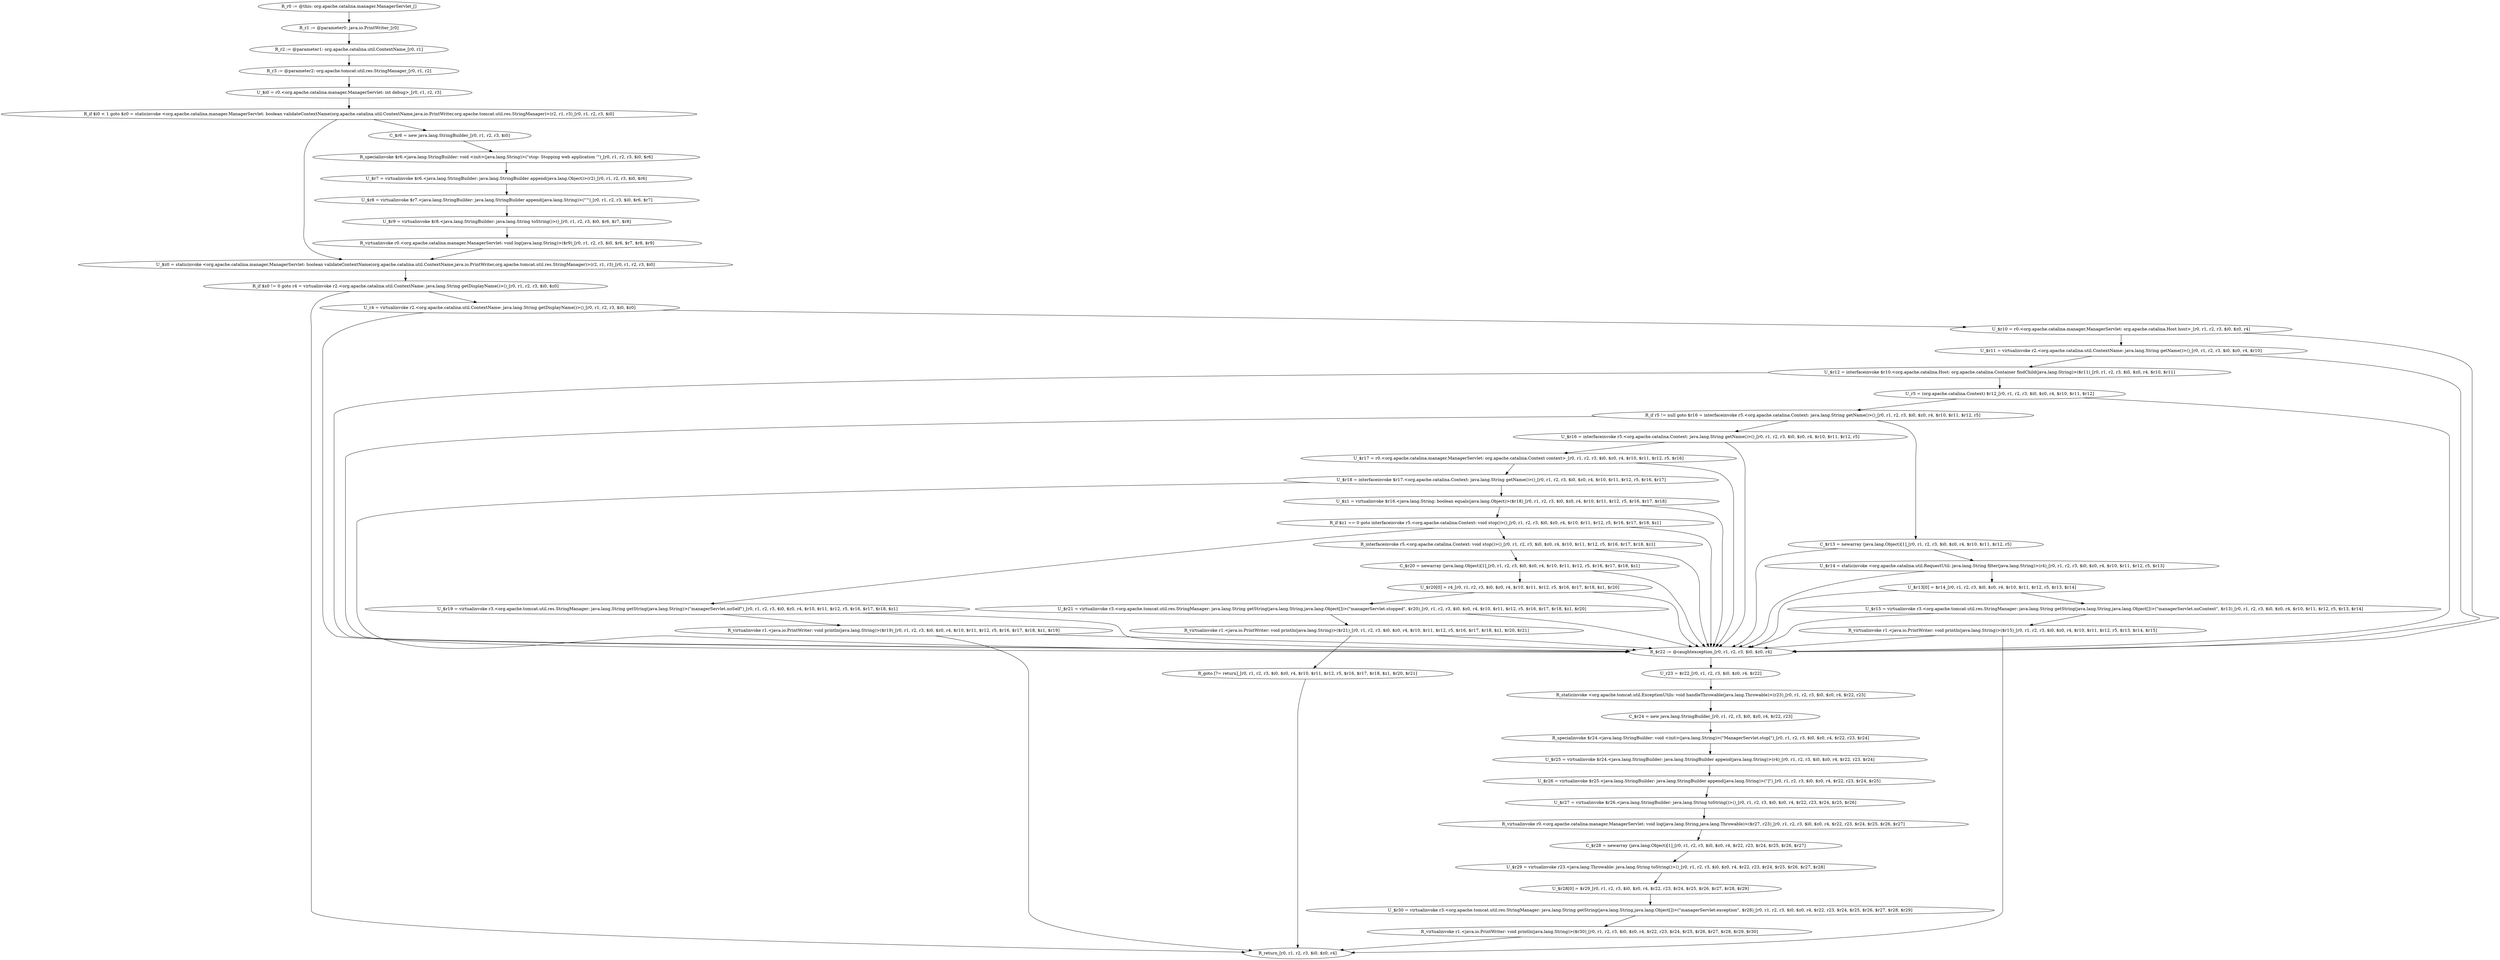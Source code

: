 digraph "Control_Flow_Graph" {
    "R_r0 := @this: org.apache.catalina.manager.ManagerServlet_[]"
    "R_r1 := @parameter0: java.io.PrintWriter_[r0]"
    "R_r0 := @this: org.apache.catalina.manager.ManagerServlet_[]"->"R_r1 := @parameter0: java.io.PrintWriter_[r0]";
    "R_r2 := @parameter1: org.apache.catalina.util.ContextName_[r0, r1]"
    "R_r1 := @parameter0: java.io.PrintWriter_[r0]"->"R_r2 := @parameter1: org.apache.catalina.util.ContextName_[r0, r1]";
    "R_r3 := @parameter2: org.apache.tomcat.util.res.StringManager_[r0, r1, r2]"
    "R_r2 := @parameter1: org.apache.catalina.util.ContextName_[r0, r1]"->"R_r3 := @parameter2: org.apache.tomcat.util.res.StringManager_[r0, r1, r2]";
    "U_$i0 = r0.<org.apache.catalina.manager.ManagerServlet: int debug>_[r0, r1, r2, r3]"
    "R_r3 := @parameter2: org.apache.tomcat.util.res.StringManager_[r0, r1, r2]"->"U_$i0 = r0.<org.apache.catalina.manager.ManagerServlet: int debug>_[r0, r1, r2, r3]";
    "R_if $i0 < 1 goto $z0 = staticinvoke <org.apache.catalina.manager.ManagerServlet: boolean validateContextName(org.apache.catalina.util.ContextName,java.io.PrintWriter,org.apache.tomcat.util.res.StringManager)>(r2, r1, r3)_[r0, r1, r2, r3, $i0]"
    "U_$i0 = r0.<org.apache.catalina.manager.ManagerServlet: int debug>_[r0, r1, r2, r3]"->"R_if $i0 < 1 goto $z0 = staticinvoke <org.apache.catalina.manager.ManagerServlet: boolean validateContextName(org.apache.catalina.util.ContextName,java.io.PrintWriter,org.apache.tomcat.util.res.StringManager)>(r2, r1, r3)_[r0, r1, r2, r3, $i0]";
    "C_$r6 = new java.lang.StringBuilder_[r0, r1, r2, r3, $i0]"
    "R_if $i0 < 1 goto $z0 = staticinvoke <org.apache.catalina.manager.ManagerServlet: boolean validateContextName(org.apache.catalina.util.ContextName,java.io.PrintWriter,org.apache.tomcat.util.res.StringManager)>(r2, r1, r3)_[r0, r1, r2, r3, $i0]"->"C_$r6 = new java.lang.StringBuilder_[r0, r1, r2, r3, $i0]";
    "U_$z0 = staticinvoke <org.apache.catalina.manager.ManagerServlet: boolean validateContextName(org.apache.catalina.util.ContextName,java.io.PrintWriter,org.apache.tomcat.util.res.StringManager)>(r2, r1, r3)_[r0, r1, r2, r3, $i0]"
    "R_if $i0 < 1 goto $z0 = staticinvoke <org.apache.catalina.manager.ManagerServlet: boolean validateContextName(org.apache.catalina.util.ContextName,java.io.PrintWriter,org.apache.tomcat.util.res.StringManager)>(r2, r1, r3)_[r0, r1, r2, r3, $i0]"->"U_$z0 = staticinvoke <org.apache.catalina.manager.ManagerServlet: boolean validateContextName(org.apache.catalina.util.ContextName,java.io.PrintWriter,org.apache.tomcat.util.res.StringManager)>(r2, r1, r3)_[r0, r1, r2, r3, $i0]";
    "R_specialinvoke $r6.<java.lang.StringBuilder: void <init>(java.lang.String)>(\"stop: Stopping web application \'\")_[r0, r1, r2, r3, $i0, $r6]"
    "C_$r6 = new java.lang.StringBuilder_[r0, r1, r2, r3, $i0]"->"R_specialinvoke $r6.<java.lang.StringBuilder: void <init>(java.lang.String)>(\"stop: Stopping web application \'\")_[r0, r1, r2, r3, $i0, $r6]";
    "U_$r7 = virtualinvoke $r6.<java.lang.StringBuilder: java.lang.StringBuilder append(java.lang.Object)>(r2)_[r0, r1, r2, r3, $i0, $r6]"
    "R_specialinvoke $r6.<java.lang.StringBuilder: void <init>(java.lang.String)>(\"stop: Stopping web application \'\")_[r0, r1, r2, r3, $i0, $r6]"->"U_$r7 = virtualinvoke $r6.<java.lang.StringBuilder: java.lang.StringBuilder append(java.lang.Object)>(r2)_[r0, r1, r2, r3, $i0, $r6]";
    "U_$r8 = virtualinvoke $r7.<java.lang.StringBuilder: java.lang.StringBuilder append(java.lang.String)>(\"\'\")_[r0, r1, r2, r3, $i0, $r6, $r7]"
    "U_$r7 = virtualinvoke $r6.<java.lang.StringBuilder: java.lang.StringBuilder append(java.lang.Object)>(r2)_[r0, r1, r2, r3, $i0, $r6]"->"U_$r8 = virtualinvoke $r7.<java.lang.StringBuilder: java.lang.StringBuilder append(java.lang.String)>(\"\'\")_[r0, r1, r2, r3, $i0, $r6, $r7]";
    "U_$r9 = virtualinvoke $r8.<java.lang.StringBuilder: java.lang.String toString()>()_[r0, r1, r2, r3, $i0, $r6, $r7, $r8]"
    "U_$r8 = virtualinvoke $r7.<java.lang.StringBuilder: java.lang.StringBuilder append(java.lang.String)>(\"\'\")_[r0, r1, r2, r3, $i0, $r6, $r7]"->"U_$r9 = virtualinvoke $r8.<java.lang.StringBuilder: java.lang.String toString()>()_[r0, r1, r2, r3, $i0, $r6, $r7, $r8]";
    "R_virtualinvoke r0.<org.apache.catalina.manager.ManagerServlet: void log(java.lang.String)>($r9)_[r0, r1, r2, r3, $i0, $r6, $r7, $r8, $r9]"
    "U_$r9 = virtualinvoke $r8.<java.lang.StringBuilder: java.lang.String toString()>()_[r0, r1, r2, r3, $i0, $r6, $r7, $r8]"->"R_virtualinvoke r0.<org.apache.catalina.manager.ManagerServlet: void log(java.lang.String)>($r9)_[r0, r1, r2, r3, $i0, $r6, $r7, $r8, $r9]";
    "R_virtualinvoke r0.<org.apache.catalina.manager.ManagerServlet: void log(java.lang.String)>($r9)_[r0, r1, r2, r3, $i0, $r6, $r7, $r8, $r9]"->"U_$z0 = staticinvoke <org.apache.catalina.manager.ManagerServlet: boolean validateContextName(org.apache.catalina.util.ContextName,java.io.PrintWriter,org.apache.tomcat.util.res.StringManager)>(r2, r1, r3)_[r0, r1, r2, r3, $i0]";
    "R_if $z0 != 0 goto r4 = virtualinvoke r2.<org.apache.catalina.util.ContextName: java.lang.String getDisplayName()>()_[r0, r1, r2, r3, $i0, $z0]"
    "U_$z0 = staticinvoke <org.apache.catalina.manager.ManagerServlet: boolean validateContextName(org.apache.catalina.util.ContextName,java.io.PrintWriter,org.apache.tomcat.util.res.StringManager)>(r2, r1, r3)_[r0, r1, r2, r3, $i0]"->"R_if $z0 != 0 goto r4 = virtualinvoke r2.<org.apache.catalina.util.ContextName: java.lang.String getDisplayName()>()_[r0, r1, r2, r3, $i0, $z0]";
    "R_return_[r0, r1, r2, r3, $i0, $z0, r4]"
    "R_if $z0 != 0 goto r4 = virtualinvoke r2.<org.apache.catalina.util.ContextName: java.lang.String getDisplayName()>()_[r0, r1, r2, r3, $i0, $z0]"->"R_return_[r0, r1, r2, r3, $i0, $z0, r4]";
    "U_r4 = virtualinvoke r2.<org.apache.catalina.util.ContextName: java.lang.String getDisplayName()>()_[r0, r1, r2, r3, $i0, $z0]"
    "R_if $z0 != 0 goto r4 = virtualinvoke r2.<org.apache.catalina.util.ContextName: java.lang.String getDisplayName()>()_[r0, r1, r2, r3, $i0, $z0]"->"U_r4 = virtualinvoke r2.<org.apache.catalina.util.ContextName: java.lang.String getDisplayName()>()_[r0, r1, r2, r3, $i0, $z0]";
    "U_$r10 = r0.<org.apache.catalina.manager.ManagerServlet: org.apache.catalina.Host host>_[r0, r1, r2, r3, $i0, $z0, r4]"
    "U_r4 = virtualinvoke r2.<org.apache.catalina.util.ContextName: java.lang.String getDisplayName()>()_[r0, r1, r2, r3, $i0, $z0]"->"U_$r10 = r0.<org.apache.catalina.manager.ManagerServlet: org.apache.catalina.Host host>_[r0, r1, r2, r3, $i0, $z0, r4]";
    "R_$r22 := @caughtexception_[r0, r1, r2, r3, $i0, $z0, r4]"
    "U_r4 = virtualinvoke r2.<org.apache.catalina.util.ContextName: java.lang.String getDisplayName()>()_[r0, r1, r2, r3, $i0, $z0]"->"R_$r22 := @caughtexception_[r0, r1, r2, r3, $i0, $z0, r4]";
    "U_$r11 = virtualinvoke r2.<org.apache.catalina.util.ContextName: java.lang.String getName()>()_[r0, r1, r2, r3, $i0, $z0, r4, $r10]"
    "U_$r10 = r0.<org.apache.catalina.manager.ManagerServlet: org.apache.catalina.Host host>_[r0, r1, r2, r3, $i0, $z0, r4]"->"U_$r11 = virtualinvoke r2.<org.apache.catalina.util.ContextName: java.lang.String getName()>()_[r0, r1, r2, r3, $i0, $z0, r4, $r10]";
    "U_$r10 = r0.<org.apache.catalina.manager.ManagerServlet: org.apache.catalina.Host host>_[r0, r1, r2, r3, $i0, $z0, r4]"->"R_$r22 := @caughtexception_[r0, r1, r2, r3, $i0, $z0, r4]";
    "U_$r12 = interfaceinvoke $r10.<org.apache.catalina.Host: org.apache.catalina.Container findChild(java.lang.String)>($r11)_[r0, r1, r2, r3, $i0, $z0, r4, $r10, $r11]"
    "U_$r11 = virtualinvoke r2.<org.apache.catalina.util.ContextName: java.lang.String getName()>()_[r0, r1, r2, r3, $i0, $z0, r4, $r10]"->"U_$r12 = interfaceinvoke $r10.<org.apache.catalina.Host: org.apache.catalina.Container findChild(java.lang.String)>($r11)_[r0, r1, r2, r3, $i0, $z0, r4, $r10, $r11]";
    "U_$r11 = virtualinvoke r2.<org.apache.catalina.util.ContextName: java.lang.String getName()>()_[r0, r1, r2, r3, $i0, $z0, r4, $r10]"->"R_$r22 := @caughtexception_[r0, r1, r2, r3, $i0, $z0, r4]";
    "U_r5 = (org.apache.catalina.Context) $r12_[r0, r1, r2, r3, $i0, $z0, r4, $r10, $r11, $r12]"
    "U_$r12 = interfaceinvoke $r10.<org.apache.catalina.Host: org.apache.catalina.Container findChild(java.lang.String)>($r11)_[r0, r1, r2, r3, $i0, $z0, r4, $r10, $r11]"->"U_r5 = (org.apache.catalina.Context) $r12_[r0, r1, r2, r3, $i0, $z0, r4, $r10, $r11, $r12]";
    "U_$r12 = interfaceinvoke $r10.<org.apache.catalina.Host: org.apache.catalina.Container findChild(java.lang.String)>($r11)_[r0, r1, r2, r3, $i0, $z0, r4, $r10, $r11]"->"R_$r22 := @caughtexception_[r0, r1, r2, r3, $i0, $z0, r4]";
    "R_if r5 != null goto $r16 = interfaceinvoke r5.<org.apache.catalina.Context: java.lang.String getName()>()_[r0, r1, r2, r3, $i0, $z0, r4, $r10, $r11, $r12, r5]"
    "U_r5 = (org.apache.catalina.Context) $r12_[r0, r1, r2, r3, $i0, $z0, r4, $r10, $r11, $r12]"->"R_if r5 != null goto $r16 = interfaceinvoke r5.<org.apache.catalina.Context: java.lang.String getName()>()_[r0, r1, r2, r3, $i0, $z0, r4, $r10, $r11, $r12, r5]";
    "U_r5 = (org.apache.catalina.Context) $r12_[r0, r1, r2, r3, $i0, $z0, r4, $r10, $r11, $r12]"->"R_$r22 := @caughtexception_[r0, r1, r2, r3, $i0, $z0, r4]";
    "C_$r13 = newarray (java.lang.Object)[1]_[r0, r1, r2, r3, $i0, $z0, r4, $r10, $r11, $r12, r5]"
    "R_if r5 != null goto $r16 = interfaceinvoke r5.<org.apache.catalina.Context: java.lang.String getName()>()_[r0, r1, r2, r3, $i0, $z0, r4, $r10, $r11, $r12, r5]"->"C_$r13 = newarray (java.lang.Object)[1]_[r0, r1, r2, r3, $i0, $z0, r4, $r10, $r11, $r12, r5]";
    "U_$r16 = interfaceinvoke r5.<org.apache.catalina.Context: java.lang.String getName()>()_[r0, r1, r2, r3, $i0, $z0, r4, $r10, $r11, $r12, r5]"
    "R_if r5 != null goto $r16 = interfaceinvoke r5.<org.apache.catalina.Context: java.lang.String getName()>()_[r0, r1, r2, r3, $i0, $z0, r4, $r10, $r11, $r12, r5]"->"U_$r16 = interfaceinvoke r5.<org.apache.catalina.Context: java.lang.String getName()>()_[r0, r1, r2, r3, $i0, $z0, r4, $r10, $r11, $r12, r5]";
    "R_if r5 != null goto $r16 = interfaceinvoke r5.<org.apache.catalina.Context: java.lang.String getName()>()_[r0, r1, r2, r3, $i0, $z0, r4, $r10, $r11, $r12, r5]"->"R_$r22 := @caughtexception_[r0, r1, r2, r3, $i0, $z0, r4]";
    "U_$r14 = staticinvoke <org.apache.catalina.util.RequestUtil: java.lang.String filter(java.lang.String)>(r4)_[r0, r1, r2, r3, $i0, $z0, r4, $r10, $r11, $r12, r5, $r13]"
    "C_$r13 = newarray (java.lang.Object)[1]_[r0, r1, r2, r3, $i0, $z0, r4, $r10, $r11, $r12, r5]"->"U_$r14 = staticinvoke <org.apache.catalina.util.RequestUtil: java.lang.String filter(java.lang.String)>(r4)_[r0, r1, r2, r3, $i0, $z0, r4, $r10, $r11, $r12, r5, $r13]";
    "C_$r13 = newarray (java.lang.Object)[1]_[r0, r1, r2, r3, $i0, $z0, r4, $r10, $r11, $r12, r5]"->"R_$r22 := @caughtexception_[r0, r1, r2, r3, $i0, $z0, r4]";
    "U_$r13[0] = $r14_[r0, r1, r2, r3, $i0, $z0, r4, $r10, $r11, $r12, r5, $r13, $r14]"
    "U_$r14 = staticinvoke <org.apache.catalina.util.RequestUtil: java.lang.String filter(java.lang.String)>(r4)_[r0, r1, r2, r3, $i0, $z0, r4, $r10, $r11, $r12, r5, $r13]"->"U_$r13[0] = $r14_[r0, r1, r2, r3, $i0, $z0, r4, $r10, $r11, $r12, r5, $r13, $r14]";
    "U_$r14 = staticinvoke <org.apache.catalina.util.RequestUtil: java.lang.String filter(java.lang.String)>(r4)_[r0, r1, r2, r3, $i0, $z0, r4, $r10, $r11, $r12, r5, $r13]"->"R_$r22 := @caughtexception_[r0, r1, r2, r3, $i0, $z0, r4]";
    "U_$r15 = virtualinvoke r3.<org.apache.tomcat.util.res.StringManager: java.lang.String getString(java.lang.String,java.lang.Object[])>(\"managerServlet.noContext\", $r13)_[r0, r1, r2, r3, $i0, $z0, r4, $r10, $r11, $r12, r5, $r13, $r14]"
    "U_$r13[0] = $r14_[r0, r1, r2, r3, $i0, $z0, r4, $r10, $r11, $r12, r5, $r13, $r14]"->"U_$r15 = virtualinvoke r3.<org.apache.tomcat.util.res.StringManager: java.lang.String getString(java.lang.String,java.lang.Object[])>(\"managerServlet.noContext\", $r13)_[r0, r1, r2, r3, $i0, $z0, r4, $r10, $r11, $r12, r5, $r13, $r14]";
    "U_$r13[0] = $r14_[r0, r1, r2, r3, $i0, $z0, r4, $r10, $r11, $r12, r5, $r13, $r14]"->"R_$r22 := @caughtexception_[r0, r1, r2, r3, $i0, $z0, r4]";
    "R_virtualinvoke r1.<java.io.PrintWriter: void println(java.lang.String)>($r15)_[r0, r1, r2, r3, $i0, $z0, r4, $r10, $r11, $r12, r5, $r13, $r14, $r15]"
    "U_$r15 = virtualinvoke r3.<org.apache.tomcat.util.res.StringManager: java.lang.String getString(java.lang.String,java.lang.Object[])>(\"managerServlet.noContext\", $r13)_[r0, r1, r2, r3, $i0, $z0, r4, $r10, $r11, $r12, r5, $r13, $r14]"->"R_virtualinvoke r1.<java.io.PrintWriter: void println(java.lang.String)>($r15)_[r0, r1, r2, r3, $i0, $z0, r4, $r10, $r11, $r12, r5, $r13, $r14, $r15]";
    "U_$r15 = virtualinvoke r3.<org.apache.tomcat.util.res.StringManager: java.lang.String getString(java.lang.String,java.lang.Object[])>(\"managerServlet.noContext\", $r13)_[r0, r1, r2, r3, $i0, $z0, r4, $r10, $r11, $r12, r5, $r13, $r14]"->"R_$r22 := @caughtexception_[r0, r1, r2, r3, $i0, $z0, r4]";
    "R_virtualinvoke r1.<java.io.PrintWriter: void println(java.lang.String)>($r15)_[r0, r1, r2, r3, $i0, $z0, r4, $r10, $r11, $r12, r5, $r13, $r14, $r15]"->"R_return_[r0, r1, r2, r3, $i0, $z0, r4]";
    "R_virtualinvoke r1.<java.io.PrintWriter: void println(java.lang.String)>($r15)_[r0, r1, r2, r3, $i0, $z0, r4, $r10, $r11, $r12, r5, $r13, $r14, $r15]"->"R_$r22 := @caughtexception_[r0, r1, r2, r3, $i0, $z0, r4]";
    "U_$r17 = r0.<org.apache.catalina.manager.ManagerServlet: org.apache.catalina.Context context>_[r0, r1, r2, r3, $i0, $z0, r4, $r10, $r11, $r12, r5, $r16]"
    "U_$r16 = interfaceinvoke r5.<org.apache.catalina.Context: java.lang.String getName()>()_[r0, r1, r2, r3, $i0, $z0, r4, $r10, $r11, $r12, r5]"->"U_$r17 = r0.<org.apache.catalina.manager.ManagerServlet: org.apache.catalina.Context context>_[r0, r1, r2, r3, $i0, $z0, r4, $r10, $r11, $r12, r5, $r16]";
    "U_$r16 = interfaceinvoke r5.<org.apache.catalina.Context: java.lang.String getName()>()_[r0, r1, r2, r3, $i0, $z0, r4, $r10, $r11, $r12, r5]"->"R_$r22 := @caughtexception_[r0, r1, r2, r3, $i0, $z0, r4]";
    "U_$r18 = interfaceinvoke $r17.<org.apache.catalina.Context: java.lang.String getName()>()_[r0, r1, r2, r3, $i0, $z0, r4, $r10, $r11, $r12, r5, $r16, $r17]"
    "U_$r17 = r0.<org.apache.catalina.manager.ManagerServlet: org.apache.catalina.Context context>_[r0, r1, r2, r3, $i0, $z0, r4, $r10, $r11, $r12, r5, $r16]"->"U_$r18 = interfaceinvoke $r17.<org.apache.catalina.Context: java.lang.String getName()>()_[r0, r1, r2, r3, $i0, $z0, r4, $r10, $r11, $r12, r5, $r16, $r17]";
    "U_$r17 = r0.<org.apache.catalina.manager.ManagerServlet: org.apache.catalina.Context context>_[r0, r1, r2, r3, $i0, $z0, r4, $r10, $r11, $r12, r5, $r16]"->"R_$r22 := @caughtexception_[r0, r1, r2, r3, $i0, $z0, r4]";
    "U_$z1 = virtualinvoke $r16.<java.lang.String: boolean equals(java.lang.Object)>($r18)_[r0, r1, r2, r3, $i0, $z0, r4, $r10, $r11, $r12, r5, $r16, $r17, $r18]"
    "U_$r18 = interfaceinvoke $r17.<org.apache.catalina.Context: java.lang.String getName()>()_[r0, r1, r2, r3, $i0, $z0, r4, $r10, $r11, $r12, r5, $r16, $r17]"->"U_$z1 = virtualinvoke $r16.<java.lang.String: boolean equals(java.lang.Object)>($r18)_[r0, r1, r2, r3, $i0, $z0, r4, $r10, $r11, $r12, r5, $r16, $r17, $r18]";
    "U_$r18 = interfaceinvoke $r17.<org.apache.catalina.Context: java.lang.String getName()>()_[r0, r1, r2, r3, $i0, $z0, r4, $r10, $r11, $r12, r5, $r16, $r17]"->"R_$r22 := @caughtexception_[r0, r1, r2, r3, $i0, $z0, r4]";
    "R_if $z1 == 0 goto interfaceinvoke r5.<org.apache.catalina.Context: void stop()>()_[r0, r1, r2, r3, $i0, $z0, r4, $r10, $r11, $r12, r5, $r16, $r17, $r18, $z1]"
    "U_$z1 = virtualinvoke $r16.<java.lang.String: boolean equals(java.lang.Object)>($r18)_[r0, r1, r2, r3, $i0, $z0, r4, $r10, $r11, $r12, r5, $r16, $r17, $r18]"->"R_if $z1 == 0 goto interfaceinvoke r5.<org.apache.catalina.Context: void stop()>()_[r0, r1, r2, r3, $i0, $z0, r4, $r10, $r11, $r12, r5, $r16, $r17, $r18, $z1]";
    "U_$z1 = virtualinvoke $r16.<java.lang.String: boolean equals(java.lang.Object)>($r18)_[r0, r1, r2, r3, $i0, $z0, r4, $r10, $r11, $r12, r5, $r16, $r17, $r18]"->"R_$r22 := @caughtexception_[r0, r1, r2, r3, $i0, $z0, r4]";
    "U_$r19 = virtualinvoke r3.<org.apache.tomcat.util.res.StringManager: java.lang.String getString(java.lang.String)>(\"managerServlet.noSelf\")_[r0, r1, r2, r3, $i0, $z0, r4, $r10, $r11, $r12, r5, $r16, $r17, $r18, $z1]"
    "R_if $z1 == 0 goto interfaceinvoke r5.<org.apache.catalina.Context: void stop()>()_[r0, r1, r2, r3, $i0, $z0, r4, $r10, $r11, $r12, r5, $r16, $r17, $r18, $z1]"->"U_$r19 = virtualinvoke r3.<org.apache.tomcat.util.res.StringManager: java.lang.String getString(java.lang.String)>(\"managerServlet.noSelf\")_[r0, r1, r2, r3, $i0, $z0, r4, $r10, $r11, $r12, r5, $r16, $r17, $r18, $z1]";
    "R_interfaceinvoke r5.<org.apache.catalina.Context: void stop()>()_[r0, r1, r2, r3, $i0, $z0, r4, $r10, $r11, $r12, r5, $r16, $r17, $r18, $z1]"
    "R_if $z1 == 0 goto interfaceinvoke r5.<org.apache.catalina.Context: void stop()>()_[r0, r1, r2, r3, $i0, $z0, r4, $r10, $r11, $r12, r5, $r16, $r17, $r18, $z1]"->"R_interfaceinvoke r5.<org.apache.catalina.Context: void stop()>()_[r0, r1, r2, r3, $i0, $z0, r4, $r10, $r11, $r12, r5, $r16, $r17, $r18, $z1]";
    "R_if $z1 == 0 goto interfaceinvoke r5.<org.apache.catalina.Context: void stop()>()_[r0, r1, r2, r3, $i0, $z0, r4, $r10, $r11, $r12, r5, $r16, $r17, $r18, $z1]"->"R_$r22 := @caughtexception_[r0, r1, r2, r3, $i0, $z0, r4]";
    "R_virtualinvoke r1.<java.io.PrintWriter: void println(java.lang.String)>($r19)_[r0, r1, r2, r3, $i0, $z0, r4, $r10, $r11, $r12, r5, $r16, $r17, $r18, $z1, $r19]"
    "U_$r19 = virtualinvoke r3.<org.apache.tomcat.util.res.StringManager: java.lang.String getString(java.lang.String)>(\"managerServlet.noSelf\")_[r0, r1, r2, r3, $i0, $z0, r4, $r10, $r11, $r12, r5, $r16, $r17, $r18, $z1]"->"R_virtualinvoke r1.<java.io.PrintWriter: void println(java.lang.String)>($r19)_[r0, r1, r2, r3, $i0, $z0, r4, $r10, $r11, $r12, r5, $r16, $r17, $r18, $z1, $r19]";
    "U_$r19 = virtualinvoke r3.<org.apache.tomcat.util.res.StringManager: java.lang.String getString(java.lang.String)>(\"managerServlet.noSelf\")_[r0, r1, r2, r3, $i0, $z0, r4, $r10, $r11, $r12, r5, $r16, $r17, $r18, $z1]"->"R_$r22 := @caughtexception_[r0, r1, r2, r3, $i0, $z0, r4]";
    "R_virtualinvoke r1.<java.io.PrintWriter: void println(java.lang.String)>($r19)_[r0, r1, r2, r3, $i0, $z0, r4, $r10, $r11, $r12, r5, $r16, $r17, $r18, $z1, $r19]"->"R_return_[r0, r1, r2, r3, $i0, $z0, r4]";
    "R_virtualinvoke r1.<java.io.PrintWriter: void println(java.lang.String)>($r19)_[r0, r1, r2, r3, $i0, $z0, r4, $r10, $r11, $r12, r5, $r16, $r17, $r18, $z1, $r19]"->"R_$r22 := @caughtexception_[r0, r1, r2, r3, $i0, $z0, r4]";
    "C_$r20 = newarray (java.lang.Object)[1]_[r0, r1, r2, r3, $i0, $z0, r4, $r10, $r11, $r12, r5, $r16, $r17, $r18, $z1]"
    "R_interfaceinvoke r5.<org.apache.catalina.Context: void stop()>()_[r0, r1, r2, r3, $i0, $z0, r4, $r10, $r11, $r12, r5, $r16, $r17, $r18, $z1]"->"C_$r20 = newarray (java.lang.Object)[1]_[r0, r1, r2, r3, $i0, $z0, r4, $r10, $r11, $r12, r5, $r16, $r17, $r18, $z1]";
    "R_interfaceinvoke r5.<org.apache.catalina.Context: void stop()>()_[r0, r1, r2, r3, $i0, $z0, r4, $r10, $r11, $r12, r5, $r16, $r17, $r18, $z1]"->"R_$r22 := @caughtexception_[r0, r1, r2, r3, $i0, $z0, r4]";
    "U_$r20[0] = r4_[r0, r1, r2, r3, $i0, $z0, r4, $r10, $r11, $r12, r5, $r16, $r17, $r18, $z1, $r20]"
    "C_$r20 = newarray (java.lang.Object)[1]_[r0, r1, r2, r3, $i0, $z0, r4, $r10, $r11, $r12, r5, $r16, $r17, $r18, $z1]"->"U_$r20[0] = r4_[r0, r1, r2, r3, $i0, $z0, r4, $r10, $r11, $r12, r5, $r16, $r17, $r18, $z1, $r20]";
    "C_$r20 = newarray (java.lang.Object)[1]_[r0, r1, r2, r3, $i0, $z0, r4, $r10, $r11, $r12, r5, $r16, $r17, $r18, $z1]"->"R_$r22 := @caughtexception_[r0, r1, r2, r3, $i0, $z0, r4]";
    "U_$r21 = virtualinvoke r3.<org.apache.tomcat.util.res.StringManager: java.lang.String getString(java.lang.String,java.lang.Object[])>(\"managerServlet.stopped\", $r20)_[r0, r1, r2, r3, $i0, $z0, r4, $r10, $r11, $r12, r5, $r16, $r17, $r18, $z1, $r20]"
    "U_$r20[0] = r4_[r0, r1, r2, r3, $i0, $z0, r4, $r10, $r11, $r12, r5, $r16, $r17, $r18, $z1, $r20]"->"U_$r21 = virtualinvoke r3.<org.apache.tomcat.util.res.StringManager: java.lang.String getString(java.lang.String,java.lang.Object[])>(\"managerServlet.stopped\", $r20)_[r0, r1, r2, r3, $i0, $z0, r4, $r10, $r11, $r12, r5, $r16, $r17, $r18, $z1, $r20]";
    "U_$r20[0] = r4_[r0, r1, r2, r3, $i0, $z0, r4, $r10, $r11, $r12, r5, $r16, $r17, $r18, $z1, $r20]"->"R_$r22 := @caughtexception_[r0, r1, r2, r3, $i0, $z0, r4]";
    "R_virtualinvoke r1.<java.io.PrintWriter: void println(java.lang.String)>($r21)_[r0, r1, r2, r3, $i0, $z0, r4, $r10, $r11, $r12, r5, $r16, $r17, $r18, $z1, $r20, $r21]"
    "U_$r21 = virtualinvoke r3.<org.apache.tomcat.util.res.StringManager: java.lang.String getString(java.lang.String,java.lang.Object[])>(\"managerServlet.stopped\", $r20)_[r0, r1, r2, r3, $i0, $z0, r4, $r10, $r11, $r12, r5, $r16, $r17, $r18, $z1, $r20]"->"R_virtualinvoke r1.<java.io.PrintWriter: void println(java.lang.String)>($r21)_[r0, r1, r2, r3, $i0, $z0, r4, $r10, $r11, $r12, r5, $r16, $r17, $r18, $z1, $r20, $r21]";
    "U_$r21 = virtualinvoke r3.<org.apache.tomcat.util.res.StringManager: java.lang.String getString(java.lang.String,java.lang.Object[])>(\"managerServlet.stopped\", $r20)_[r0, r1, r2, r3, $i0, $z0, r4, $r10, $r11, $r12, r5, $r16, $r17, $r18, $z1, $r20]"->"R_$r22 := @caughtexception_[r0, r1, r2, r3, $i0, $z0, r4]";
    "R_goto [?= return]_[r0, r1, r2, r3, $i0, $z0, r4, $r10, $r11, $r12, r5, $r16, $r17, $r18, $z1, $r20, $r21]"
    "R_virtualinvoke r1.<java.io.PrintWriter: void println(java.lang.String)>($r21)_[r0, r1, r2, r3, $i0, $z0, r4, $r10, $r11, $r12, r5, $r16, $r17, $r18, $z1, $r20, $r21]"->"R_goto [?= return]_[r0, r1, r2, r3, $i0, $z0, r4, $r10, $r11, $r12, r5, $r16, $r17, $r18, $z1, $r20, $r21]";
    "R_virtualinvoke r1.<java.io.PrintWriter: void println(java.lang.String)>($r21)_[r0, r1, r2, r3, $i0, $z0, r4, $r10, $r11, $r12, r5, $r16, $r17, $r18, $z1, $r20, $r21]"->"R_$r22 := @caughtexception_[r0, r1, r2, r3, $i0, $z0, r4]";
    "R_goto [?= return]_[r0, r1, r2, r3, $i0, $z0, r4, $r10, $r11, $r12, r5, $r16, $r17, $r18, $z1, $r20, $r21]"->"R_return_[r0, r1, r2, r3, $i0, $z0, r4]";
    "U_r23 = $r22_[r0, r1, r2, r3, $i0, $z0, r4, $r22]"
    "R_$r22 := @caughtexception_[r0, r1, r2, r3, $i0, $z0, r4]"->"U_r23 = $r22_[r0, r1, r2, r3, $i0, $z0, r4, $r22]";
    "R_staticinvoke <org.apache.tomcat.util.ExceptionUtils: void handleThrowable(java.lang.Throwable)>(r23)_[r0, r1, r2, r3, $i0, $z0, r4, $r22, r23]"
    "U_r23 = $r22_[r0, r1, r2, r3, $i0, $z0, r4, $r22]"->"R_staticinvoke <org.apache.tomcat.util.ExceptionUtils: void handleThrowable(java.lang.Throwable)>(r23)_[r0, r1, r2, r3, $i0, $z0, r4, $r22, r23]";
    "C_$r24 = new java.lang.StringBuilder_[r0, r1, r2, r3, $i0, $z0, r4, $r22, r23]"
    "R_staticinvoke <org.apache.tomcat.util.ExceptionUtils: void handleThrowable(java.lang.Throwable)>(r23)_[r0, r1, r2, r3, $i0, $z0, r4, $r22, r23]"->"C_$r24 = new java.lang.StringBuilder_[r0, r1, r2, r3, $i0, $z0, r4, $r22, r23]";
    "R_specialinvoke $r24.<java.lang.StringBuilder: void <init>(java.lang.String)>(\"ManagerServlet.stop[\")_[r0, r1, r2, r3, $i0, $z0, r4, $r22, r23, $r24]"
    "C_$r24 = new java.lang.StringBuilder_[r0, r1, r2, r3, $i0, $z0, r4, $r22, r23]"->"R_specialinvoke $r24.<java.lang.StringBuilder: void <init>(java.lang.String)>(\"ManagerServlet.stop[\")_[r0, r1, r2, r3, $i0, $z0, r4, $r22, r23, $r24]";
    "U_$r25 = virtualinvoke $r24.<java.lang.StringBuilder: java.lang.StringBuilder append(java.lang.String)>(r4)_[r0, r1, r2, r3, $i0, $z0, r4, $r22, r23, $r24]"
    "R_specialinvoke $r24.<java.lang.StringBuilder: void <init>(java.lang.String)>(\"ManagerServlet.stop[\")_[r0, r1, r2, r3, $i0, $z0, r4, $r22, r23, $r24]"->"U_$r25 = virtualinvoke $r24.<java.lang.StringBuilder: java.lang.StringBuilder append(java.lang.String)>(r4)_[r0, r1, r2, r3, $i0, $z0, r4, $r22, r23, $r24]";
    "U_$r26 = virtualinvoke $r25.<java.lang.StringBuilder: java.lang.StringBuilder append(java.lang.String)>(\"]\")_[r0, r1, r2, r3, $i0, $z0, r4, $r22, r23, $r24, $r25]"
    "U_$r25 = virtualinvoke $r24.<java.lang.StringBuilder: java.lang.StringBuilder append(java.lang.String)>(r4)_[r0, r1, r2, r3, $i0, $z0, r4, $r22, r23, $r24]"->"U_$r26 = virtualinvoke $r25.<java.lang.StringBuilder: java.lang.StringBuilder append(java.lang.String)>(\"]\")_[r0, r1, r2, r3, $i0, $z0, r4, $r22, r23, $r24, $r25]";
    "U_$r27 = virtualinvoke $r26.<java.lang.StringBuilder: java.lang.String toString()>()_[r0, r1, r2, r3, $i0, $z0, r4, $r22, r23, $r24, $r25, $r26]"
    "U_$r26 = virtualinvoke $r25.<java.lang.StringBuilder: java.lang.StringBuilder append(java.lang.String)>(\"]\")_[r0, r1, r2, r3, $i0, $z0, r4, $r22, r23, $r24, $r25]"->"U_$r27 = virtualinvoke $r26.<java.lang.StringBuilder: java.lang.String toString()>()_[r0, r1, r2, r3, $i0, $z0, r4, $r22, r23, $r24, $r25, $r26]";
    "R_virtualinvoke r0.<org.apache.catalina.manager.ManagerServlet: void log(java.lang.String,java.lang.Throwable)>($r27, r23)_[r0, r1, r2, r3, $i0, $z0, r4, $r22, r23, $r24, $r25, $r26, $r27]"
    "U_$r27 = virtualinvoke $r26.<java.lang.StringBuilder: java.lang.String toString()>()_[r0, r1, r2, r3, $i0, $z0, r4, $r22, r23, $r24, $r25, $r26]"->"R_virtualinvoke r0.<org.apache.catalina.manager.ManagerServlet: void log(java.lang.String,java.lang.Throwable)>($r27, r23)_[r0, r1, r2, r3, $i0, $z0, r4, $r22, r23, $r24, $r25, $r26, $r27]";
    "C_$r28 = newarray (java.lang.Object)[1]_[r0, r1, r2, r3, $i0, $z0, r4, $r22, r23, $r24, $r25, $r26, $r27]"
    "R_virtualinvoke r0.<org.apache.catalina.manager.ManagerServlet: void log(java.lang.String,java.lang.Throwable)>($r27, r23)_[r0, r1, r2, r3, $i0, $z0, r4, $r22, r23, $r24, $r25, $r26, $r27]"->"C_$r28 = newarray (java.lang.Object)[1]_[r0, r1, r2, r3, $i0, $z0, r4, $r22, r23, $r24, $r25, $r26, $r27]";
    "U_$r29 = virtualinvoke r23.<java.lang.Throwable: java.lang.String toString()>()_[r0, r1, r2, r3, $i0, $z0, r4, $r22, r23, $r24, $r25, $r26, $r27, $r28]"
    "C_$r28 = newarray (java.lang.Object)[1]_[r0, r1, r2, r3, $i0, $z0, r4, $r22, r23, $r24, $r25, $r26, $r27]"->"U_$r29 = virtualinvoke r23.<java.lang.Throwable: java.lang.String toString()>()_[r0, r1, r2, r3, $i0, $z0, r4, $r22, r23, $r24, $r25, $r26, $r27, $r28]";
    "U_$r28[0] = $r29_[r0, r1, r2, r3, $i0, $z0, r4, $r22, r23, $r24, $r25, $r26, $r27, $r28, $r29]"
    "U_$r29 = virtualinvoke r23.<java.lang.Throwable: java.lang.String toString()>()_[r0, r1, r2, r3, $i0, $z0, r4, $r22, r23, $r24, $r25, $r26, $r27, $r28]"->"U_$r28[0] = $r29_[r0, r1, r2, r3, $i0, $z0, r4, $r22, r23, $r24, $r25, $r26, $r27, $r28, $r29]";
    "U_$r30 = virtualinvoke r3.<org.apache.tomcat.util.res.StringManager: java.lang.String getString(java.lang.String,java.lang.Object[])>(\"managerServlet.exception\", $r28)_[r0, r1, r2, r3, $i0, $z0, r4, $r22, r23, $r24, $r25, $r26, $r27, $r28, $r29]"
    "U_$r28[0] = $r29_[r0, r1, r2, r3, $i0, $z0, r4, $r22, r23, $r24, $r25, $r26, $r27, $r28, $r29]"->"U_$r30 = virtualinvoke r3.<org.apache.tomcat.util.res.StringManager: java.lang.String getString(java.lang.String,java.lang.Object[])>(\"managerServlet.exception\", $r28)_[r0, r1, r2, r3, $i0, $z0, r4, $r22, r23, $r24, $r25, $r26, $r27, $r28, $r29]";
    "R_virtualinvoke r1.<java.io.PrintWriter: void println(java.lang.String)>($r30)_[r0, r1, r2, r3, $i0, $z0, r4, $r22, r23, $r24, $r25, $r26, $r27, $r28, $r29, $r30]"
    "U_$r30 = virtualinvoke r3.<org.apache.tomcat.util.res.StringManager: java.lang.String getString(java.lang.String,java.lang.Object[])>(\"managerServlet.exception\", $r28)_[r0, r1, r2, r3, $i0, $z0, r4, $r22, r23, $r24, $r25, $r26, $r27, $r28, $r29]"->"R_virtualinvoke r1.<java.io.PrintWriter: void println(java.lang.String)>($r30)_[r0, r1, r2, r3, $i0, $z0, r4, $r22, r23, $r24, $r25, $r26, $r27, $r28, $r29, $r30]";
    "R_virtualinvoke r1.<java.io.PrintWriter: void println(java.lang.String)>($r30)_[r0, r1, r2, r3, $i0, $z0, r4, $r22, r23, $r24, $r25, $r26, $r27, $r28, $r29, $r30]"->"R_return_[r0, r1, r2, r3, $i0, $z0, r4]";
}
